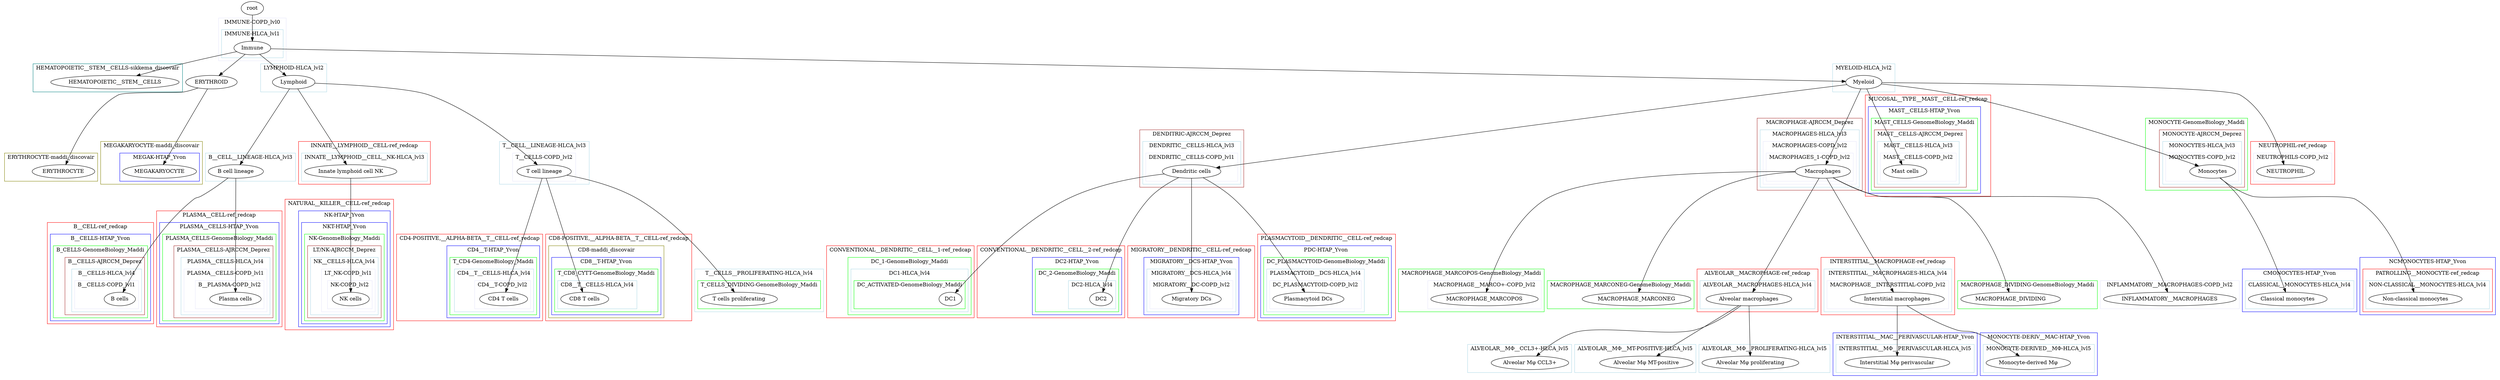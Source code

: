 digraph {
	root [label=root color=black layer=lv_0]
	subgraph cluster_Immune {
		color=lavender label="IMMUNE-COPD_lvl0"
		subgraph cluster_Immune {
			color=lightblue label="IMMUNE-HLCA_lvl1"
			Immune [label=Immune color=black layer=lv_0]
		}
	}
	root -> Immune
	subgraph cluster_HEMATOPOIETIC__STEM__CELLS {
		color=teal label="HEMATOPOIETIC__STEM__CELLS-sikkema_discovair"
		HEMATOPOIETIC__STEM__CELLS [label=HEMATOPOIETIC__STEM__CELLS color=black layer=lv_1]
	}
	Immune -> HEMATOPOIETIC__STEM__CELLS
	Immune -> ERYTHROID
	subgraph cluster_ERYTHROCYTE {
		color=olive label="ERYTHROCYTE-maddi_discovair"
		ERYTHROCYTE [label=ERYTHROCYTE color=black layer=lv_2]
	}
	ERYTHROID -> ERYTHROCYTE
	subgraph cluster_MEGAKARYOCYTE {
		color=olive label="MEGAKARYOCYTE-maddi_discovair"
		subgraph cluster_MEGAKARYOCYTE {
			color=blue label="MEGAK-HTAP_Yvon"
			MEGAKARYOCYTE [label=MEGAKARYOCYTE color=black layer=lv_2]
		}
	}
	ERYTHROID -> MEGAKARYOCYTE
	subgraph cluster_Lymphoid {
		color=lightblue label="LYMPHOID-HLCA_lvl2"
		Lymphoid [label=Lymphoid color=black layer=lv_1]
	}
	Immune -> Lymphoid
	subgraph "cluster_B cell lineage" {
		color=lightblue label="B__CELL__LINEAGE-HLCA_lvl3"
		"B cell lineage" [label="B cell lineage" color=black layer=lv_2]
	}
	Lymphoid -> "B cell lineage"
	subgraph "cluster_B cells" {
		color=red label="B__CELL-ref_redcap"
		subgraph "cluster_B cells" {
			color=blue label="B__CELLS-HTAP_Yvon"
			subgraph "cluster_B cells" {
				color=green label="B_CELLS-GenomeBiology_Maddi"
				subgraph "cluster_B cells" {
					color=brown label="B__CELLS-AJRCCM_Deprez"
					subgraph "cluster_B cells" {
						color=lightblue label="B__CELLS-HLCA_lvl4"
						subgraph "cluster_B cells" {
							color=lavender label="B__CELLS-COPD_lvl1"
							"B cells" [label="B cells" color=black layer=lv_3]
						}
					}
				}
			}
		}
	}
	"B cell lineage" -> "B cells"
	subgraph "cluster_Plasma cells" {
		color=red label="PLASMA__CELL-ref_redcap"
		subgraph "cluster_Plasma cells" {
			color=blue label="PLASMA__CELLS-HTAP_Yvon"
			subgraph "cluster_Plasma cells" {
				color=green label="PLASMA_CELLS-GenomeBiology_Maddi"
				subgraph "cluster_Plasma cells" {
					color=brown label="PLASMA__CELLS-AJRCCM_Deprez"
					subgraph "cluster_Plasma cells" {
						color=lightblue label="PLASMA__CELLS-HLCA_lvl4"
						subgraph "cluster_Plasma cells" {
							color=lavender label="PLASMA__CELLS-COPD_lvl1"
							subgraph "cluster_Plasma cells" {
								color=lavender label="B__PLASMA-COPD_lvl2"
								"Plasma cells" [label="Plasma cells" color=black layer=lv_3]
							}
						}
					}
				}
			}
		}
	}
	"B cell lineage" -> "Plasma cells"
	subgraph "cluster_Innate lymphoid cell NK" {
		color=red label="INNATE__LYMPHOID__CELL-ref_redcap"
		subgraph "cluster_Innate lymphoid cell NK" {
			color=lightblue label="INNATE__LYMPHOID__CELL__NK-HLCA_lvl3"
			"Innate lymphoid cell NK" [label="Innate lymphoid cell NK" color=black layer=lv_2]
		}
	}
	Lymphoid -> "Innate lymphoid cell NK"
	subgraph "cluster_NK cells" {
		color=red label="NATURAL__KILLER__CELL-ref_redcap"
		subgraph "cluster_NK cells" {
			color=blue label="NK-HTAP_Yvon"
			subgraph "cluster_NK cells" {
				color=blue label="NKT-HTAP_Yvon"
				subgraph "cluster_NK cells" {
					color=green label="NK-GenomeBiology_Maddi"
					subgraph "cluster_NK cells" {
						color=brown label="LT/NK-AJRCCM_Deprez"
						subgraph "cluster_NK cells" {
							color=lightblue label="NK__CELLS-HLCA_lvl4"
							subgraph "cluster_NK cells" {
								color=lavender label="LT_NK-COPD_lvl1"
								subgraph "cluster_NK cells" {
									color=lavender label="NK-COPD_lvl2"
									"NK cells" [label="NK cells" color=black layer=lv_3]
								}
							}
						}
					}
				}
			}
		}
	}
	"Innate lymphoid cell NK" -> "NK cells"
	subgraph "cluster_T cell lineage" {
		color=lightblue label="T__CELL__LINEAGE-HLCA_lvl3"
		subgraph "cluster_T cell lineage" {
			color=lavender label="T__CELLS-COPD_lvl2"
			"T cell lineage" [label="T cell lineage" color=black layer=lv_2]
		}
	}
	Lymphoid -> "T cell lineage"
	subgraph "cluster_CD4 T cells" {
		color=red label="CD4-POSITIVE,__ALPHA-BETA__T__CELL-ref_redcap"
		subgraph "cluster_CD4 T cells" {
			color=blue label="CD4__T-HTAP_Yvon"
			subgraph "cluster_CD4 T cells" {
				color=green label="T_CD4-GenomeBiology_Maddi"
				subgraph "cluster_CD4 T cells" {
					color=lightblue label="CD4__T__CELLS-HLCA_lvl4"
					subgraph "cluster_CD4 T cells" {
						color=lavender label="CD4__T-COPD_lvl2"
						"CD4 T cells" [label="CD4 T cells" color=black layer=lv_3]
					}
				}
			}
		}
	}
	"T cell lineage" -> "CD4 T cells"
	subgraph "cluster_CD8 T cells" {
		color=red label="CD8-POSITIVE,__ALPHA-BETA__T__CELL-ref_redcap"
		subgraph "cluster_CD8 T cells" {
			color=olive label="CD8-maddi_discovair"
			subgraph "cluster_CD8 T cells" {
				color=blue label="CD8__T-HTAP_Yvon"
				subgraph "cluster_CD8 T cells" {
					color=green label="T_CD8_CYTT-GenomeBiology_Maddi"
					subgraph "cluster_CD8 T cells" {
						color=lightblue label="CD8__T__CELLS-HLCA_lvl4"
						"CD8 T cells" [label="CD8 T cells" color=black layer=lv_3]
					}
				}
			}
		}
	}
	"T cell lineage" -> "CD8 T cells"
	subgraph "cluster_T cells proliferating" {
		color=lightblue label="T__CELLS__PROLIFERATING-HLCA_lvl4"
		subgraph "cluster_T cells proliferating" {
			color=green label="T_CELLS_DIVIDING-GenomeBiology_Maddi"
			"T cells proliferating" [label="T cells proliferating" color=black layer=lv_3]
		}
	}
	"T cell lineage" -> "T cells proliferating"
	subgraph cluster_Myeloid {
		color=lightblue label="MYELOID-HLCA_lvl2"
		Myeloid [label=Myeloid color=black layer=lv_1]
	}
	Immune -> Myeloid
	subgraph "cluster_Dendritic cells" {
		color=brown label="DENDITRIC-AJRCCM_Deprez"
		subgraph "cluster_Dendritic cells" {
			color=lightblue label="DENDRITIC__CELLS-HLCA_lvl3"
			subgraph "cluster_Dendritic cells" {
				color=lavender label="DENDRITIC__CELLS-COPD_lvl1"
				"Dendritic cells" [label="Dendritic cells" color=black layer=lv_2]
			}
		}
	}
	Myeloid -> "Dendritic cells"
	subgraph cluster_DC1 {
		color=red label="CONVENTIONAL__DENDRITIC__CELL__1-ref_redcap"
		subgraph cluster_DC1 {
			color=green label="DC_1-GenomeBiology_Maddi"
			subgraph cluster_DC1 {
				color=lightblue label="DC1-HLCA_lvl4"
				subgraph cluster_DC1 {
					color=green label="DC_ACTIVATED-GenomeBiology_Maddi"
					DC1 [label=DC1 color=black layer=lv_3]
				}
			}
		}
	}
	"Dendritic cells" -> DC1
	subgraph cluster_DC2 {
		color=red label="CONVENTIONAL__DENDRITIC__CELL__2-ref_redcap"
		subgraph cluster_DC2 {
			color=blue label="DC2-HTAP_Yvon"
			subgraph cluster_DC2 {
				color=green label="DC_2-GenomeBiology_Maddi"
				subgraph cluster_DC2 {
					color=lightblue label="DC2-HLCA_lvl4"
					DC2 [label=DC2 color=black layer=lv_3]
				}
			}
		}
	}
	"Dendritic cells" -> DC2
	subgraph "cluster_Migratory DCs" {
		color=red label="MIGRATORY__DENDRITIC__CELL-ref_redcap"
		subgraph "cluster_Migratory DCs" {
			color=blue label="MIGRATORY__DCS-HTAP_Yvon"
			subgraph "cluster_Migratory DCs" {
				color=lightblue label="MIGRATORY__DCS-HLCA_lvl4"
				subgraph "cluster_Migratory DCs" {
					color=lavender label="MIGRATORY__DC-COPD_lvl2"
					"Migratory DCs" [label="Migratory DCs" color=black layer=lv_3]
				}
			}
		}
	}
	"Dendritic cells" -> "Migratory DCs"
	subgraph "cluster_Plasmacytoid DCs" {
		color=red label="PLASMACYTOID__DENDRITIC__CELL-ref_redcap"
		subgraph "cluster_Plasmacytoid DCs" {
			color=blue label="PDC-HTAP_Yvon"
			subgraph "cluster_Plasmacytoid DCs" {
				color=green label="DC_PLASMACYTOID-GenomeBiology_Maddi"
				subgraph "cluster_Plasmacytoid DCs" {
					color=lightblue label="PLASMACYTOID__DCS-HLCA_lvl4"
					subgraph "cluster_Plasmacytoid DCs" {
						color=lavender label="DC_PLASMACYTOID-COPD_lvl2"
						"Plasmacytoid DCs" [label="Plasmacytoid DCs" color=black layer=lv_3]
					}
				}
			}
		}
	}
	"Dendritic cells" -> "Plasmacytoid DCs"
	subgraph cluster_Macrophages {
		color=brown label="MACROPHAGE-AJRCCM_Deprez"
		subgraph cluster_Macrophages {
			color=lightblue label="MACROPHAGES-HLCA_lvl3"
			subgraph cluster_Macrophages {
				color=lavender label="MACROPHAGES-COPD_lvl2"
				subgraph cluster_Macrophages {
					color=lavender label="MACROPHAGES_1-COPD_lvl2"
					Macrophages [label=Macrophages color=black layer=lv_2]
				}
			}
		}
	}
	Myeloid -> Macrophages
	subgraph cluster_MACROPHAGE_MARCOPOS {
		color=green label="MACROPHAGE_MARCOPOS-GenomeBiology_Maddi"
		subgraph cluster_MACROPHAGE_MARCOPOS {
			color=lavender label="MACROPHAGE__MARCO+-COPD_lvl2"
			MACROPHAGE_MARCOPOS [label=MACROPHAGE_MARCOPOS color=black layer=lv_3]
		}
	}
	Macrophages -> MACROPHAGE_MARCOPOS
	subgraph cluster_MACROPHAGE_MARCONEG {
		color=green label="MACROPHAGE_MARCONEG-GenomeBiology_Maddi"
		MACROPHAGE_MARCONEG [label=MACROPHAGE_MARCONEG color=black layer=lv_3]
	}
	Macrophages -> MACROPHAGE_MARCONEG
	subgraph "cluster_Alveolar macrophages" {
		color=red label="ALVEOLAR__MACROPHAGE-ref_redcap"
		subgraph "cluster_Alveolar macrophages" {
			color=lightblue label="ALVEOLAR__MACROPHAGES-HLCA_lvl4"
			"Alveolar macrophages" [label="Alveolar macrophages" color=black layer=lv_3]
		}
	}
	Macrophages -> "Alveolar macrophages"
	subgraph "cluster_Alveolar Mφ CCL3+" {
		color=lightblue label="ALVEOLAR__MΦ__CCL3+-HLCA_lvl5"
		"Alveolar Mφ CCL3+" [label="Alveolar Mφ CCL3+" color=black layer=lv_4]
	}
	"Alveolar macrophages" -> "Alveolar Mφ CCL3+"
	subgraph "cluster_Alveolar Mφ MT-positive" {
		color=lightblue label="ALVEOLAR__MΦ__MT-POSITIVE-HLCA_lvl5"
		"Alveolar Mφ MT-positive" [label="Alveolar Mφ MT-positive" color=black layer=lv_4]
	}
	"Alveolar macrophages" -> "Alveolar Mφ MT-positive"
	subgraph "cluster_Alveolar Mφ proliferating" {
		color=lightblue label="ALVEOLAR__MΦ__PROLIFERATING-HLCA_lvl5"
		"Alveolar Mφ proliferating" [label="Alveolar Mφ proliferating" color=black layer=lv_4]
	}
	"Alveolar macrophages" -> "Alveolar Mφ proliferating"
	subgraph "cluster_Interstitial macrophages" {
		color=red label="INTERSTITIAL__MACROPHAGE-ref_redcap"
		subgraph "cluster_Interstitial macrophages" {
			color=lightblue label="INTERSTITIAL__MACROPHAGES-HLCA_lvl4"
			subgraph "cluster_Interstitial macrophages" {
				color=lavender label="MACROPHAGE__INTERSTITIAL-COPD_lvl2"
				"Interstitial macrophages" [label="Interstitial macrophages" color=black layer=lv_3]
			}
		}
	}
	Macrophages -> "Interstitial macrophages"
	subgraph "cluster_Interstitial Mφ perivascular" {
		color=blue label="INTERSTITIAL__MAC__PERIVASCULAR-HTAP_Yvon"
		subgraph "cluster_Interstitial Mφ perivascular" {
			color=lightblue label="INTERSTITIAL__MΦ__PERIVASCULAR-HLCA_lvl5"
			"Interstitial Mφ perivascular" [label="Interstitial Mφ perivascular" color=black layer=lv_4]
		}
	}
	"Interstitial macrophages" -> "Interstitial Mφ perivascular"
	subgraph "cluster_Monocyte-derived Mφ" {
		color=blue label="MONOCYTE-DERIV__MAC-HTAP_Yvon"
		subgraph "cluster_Monocyte-derived Mφ" {
			color=lightblue label="MONOCYTE-DERIVED__MΦ-HLCA_lvl5"
			"Monocyte-derived Mφ" [label="Monocyte-derived Mφ" color=black layer=lv_4]
		}
	}
	"Interstitial macrophages" -> "Monocyte-derived Mφ"
	subgraph cluster_MACROPHAGE_DIVIDING {
		color=green label="MACROPHAGE_DIVIDING-GenomeBiology_Maddi"
		MACROPHAGE_DIVIDING [label=MACROPHAGE_DIVIDING color=black layer=lv_3]
	}
	Macrophages -> MACROPHAGE_DIVIDING
	subgraph cluster_INFLAMMATORY__MACROPHAGES {
		color=lavender label="INFLAMMATORY__MACROPHAGES-COPD_lvl2"
		INFLAMMATORY__MACROPHAGES [label=INFLAMMATORY__MACROPHAGES color=black layer=lv_3]
	}
	Macrophages -> INFLAMMATORY__MACROPHAGES
	subgraph "cluster_Mast cells" {
		color=red label="MUCOSAL__TYPE__MAST__CELL-ref_redcap"
		subgraph "cluster_Mast cells" {
			color=blue label="MAST__CELLS-HTAP_Yvon"
			subgraph "cluster_Mast cells" {
				color=green label="MAST_CELLS-GenomeBiology_Maddi"
				subgraph "cluster_Mast cells" {
					color=brown label="MAST__CELLS-AJRCCM_Deprez"
					subgraph "cluster_Mast cells" {
						color=lightblue label="MAST__CELLS-HLCA_lvl3"
						subgraph "cluster_Mast cells" {
							color=lavender label="MAST__CELLS-COPD_lvl2"
							"Mast cells" [label="Mast cells" color=black layer=lv_2]
						}
					}
				}
			}
		}
	}
	Myeloid -> "Mast cells"
	subgraph cluster_Monocytes {
		color=green label="MONOCYTE-GenomeBiology_Maddi"
		subgraph cluster_Monocytes {
			color=brown label="MONOCYTE-AJRCCM_Deprez"
			subgraph cluster_Monocytes {
				color=lightblue label="MONOCYTES-HLCA_lvl3"
				subgraph cluster_Monocytes {
					color=lavender label="MONOCYTES-COPD_lvl2"
					Monocytes [label=Monocytes color=black layer=lv_2]
				}
			}
		}
	}
	Myeloid -> Monocytes
	subgraph "cluster_Classical monocytes" {
		color=blue label="CMONOCYTES-HTAP_Yvon"
		subgraph "cluster_Classical monocytes" {
			color=lightblue label="CLASSICAL__MONOCYTES-HLCA_lvl4"
			"Classical monocytes" [label="Classical monocytes" color=black layer=lv_3]
		}
	}
	Monocytes -> "Classical monocytes"
	subgraph "cluster_Non-classical monocytes" {
		color=blue label="NCMONOCYTES-HTAP_Yvon"
		subgraph "cluster_Non-classical monocytes" {
			color=red label="PATROLLING__MONOCYTE-ref_redcap"
			subgraph "cluster_Non-classical monocytes" {
				color=lightblue label="NON-CLASSICAL__MONOCYTES-HLCA_lvl4"
				"Non-classical monocytes" [label="Non-classical monocytes" color=black layer=lv_3]
			}
		}
	}
	Monocytes -> "Non-classical monocytes"
	subgraph cluster_NEUTROPHIL {
		color=red label="NEUTROPHIL-ref_redcap"
		subgraph cluster_NEUTROPHIL {
			color=lavender label="NEUTROPHILS-COPD_lvl2"
			NEUTROPHIL [label=NEUTROPHIL color=black layer=lv_2]
		}
	}
	Myeloid -> NEUTROPHIL
}
